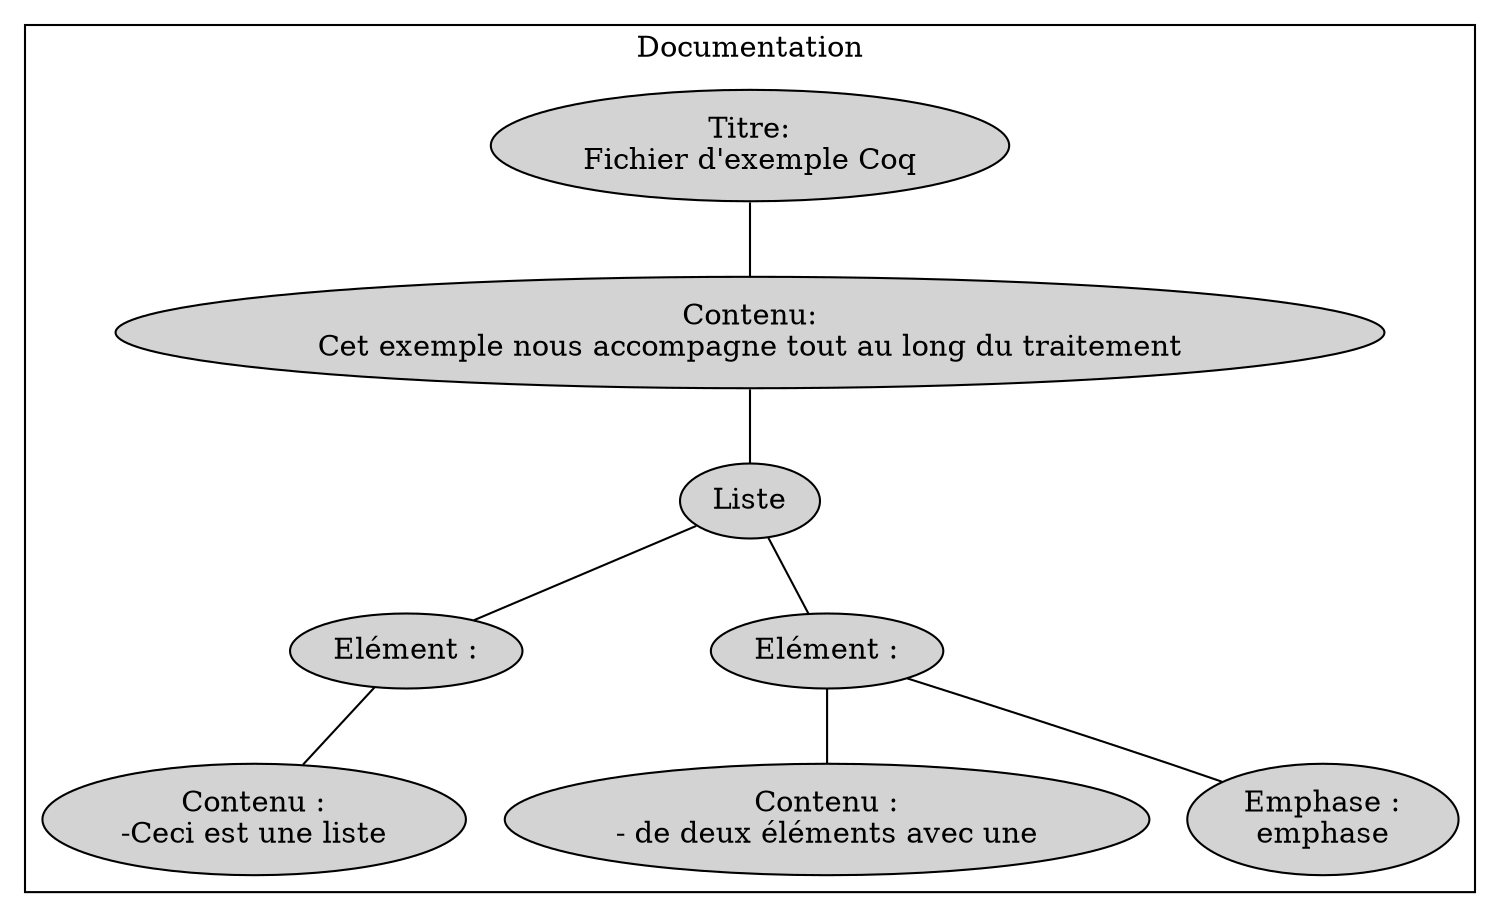 graph Ast1
{
  node [style=filled];
  subgraph cluster_doc
  {
    label="Documentation";
    Title [label="Titre:\nFichier d'exemple Coq"];
    Content [label="Contenu:\nCet exemple nous accompagne tout au long du traitement"];
    Lst [label="Liste"];
    Item1 [label="Elément :"];
    Content1 [label="Contenu :\n-Ceci est une liste"];
    Item2 [label="Elément :"];
    Content2 [label="Contenu :\n- de deux éléments avec une"];
    Emph [label="Emphase :\nemphase\n"];

  }
  Title -- Content;
  Content -- Lst;
  Lst -- Item1;
  Lst -- Item2;
  Item1 -- Content1;
  Item2 -- Content2;
  Item2 -- Emph;
}
